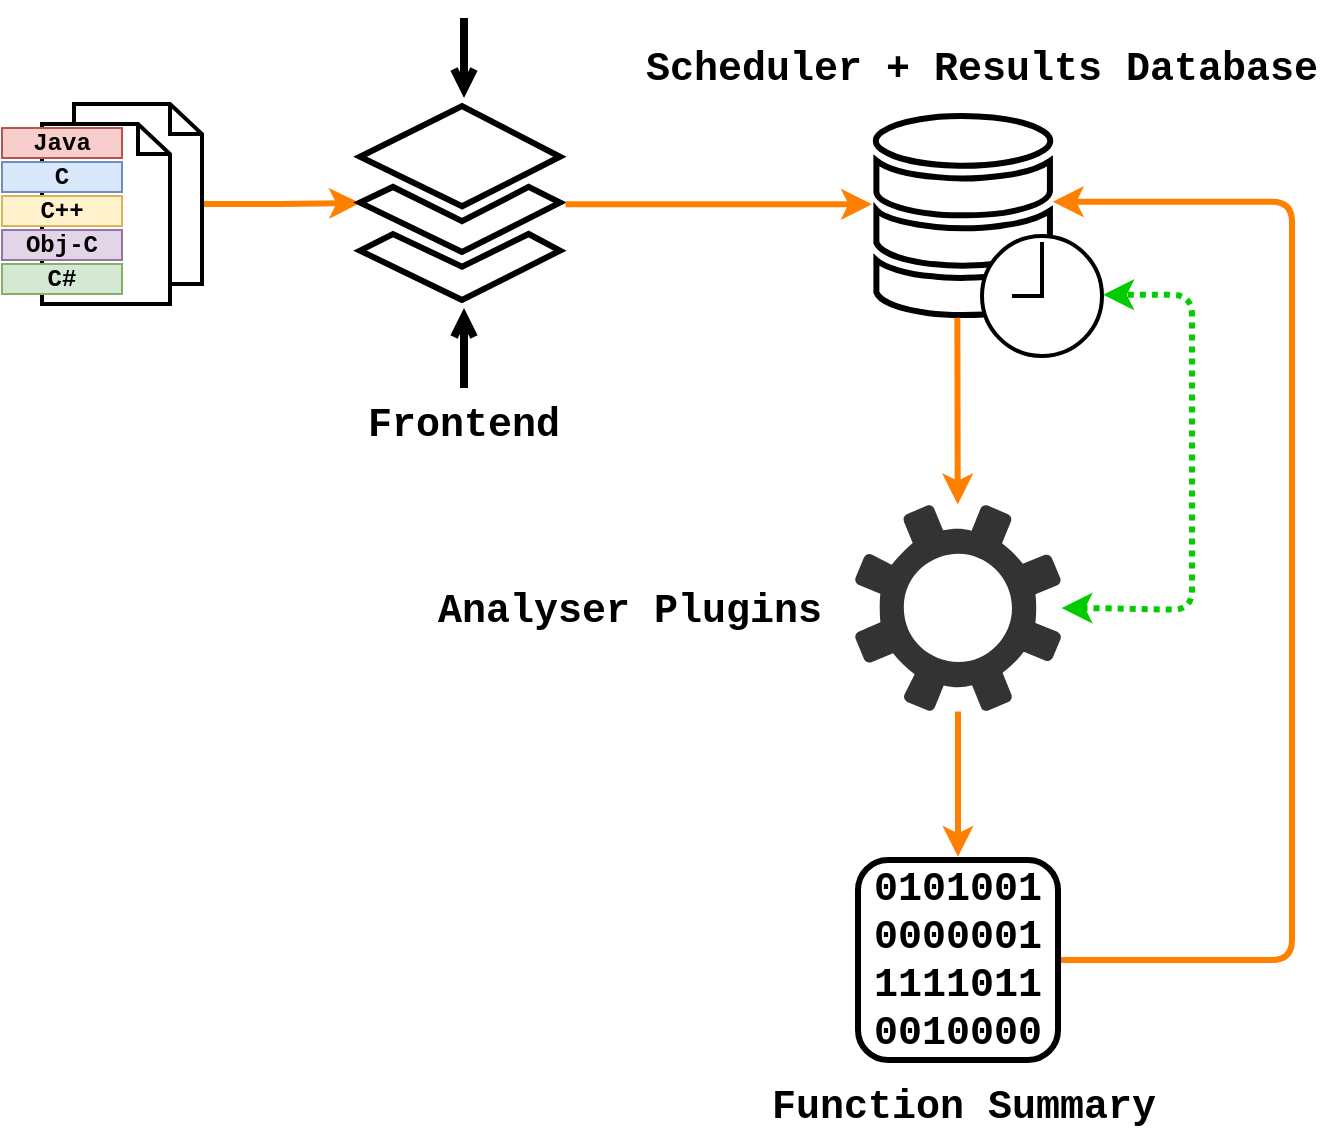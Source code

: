 <mxfile version="14.6.9" type="device"><diagram id="wk7u6ldWrJ3CNekJuvCV" name="Page-1"><mxGraphModel dx="1422" dy="762" grid="1" gridSize="10" guides="1" tooltips="1" connect="1" arrows="1" fold="1" page="1" pageScale="1" pageWidth="1169" pageHeight="827" math="0" shadow="0"><root><mxCell id="0"/><mxCell id="1" parent="0"/><mxCell id="4ySIvt9IZ8w0N5RjG7OX-10" value="" style="edgeStyle=orthogonalEdgeStyle;rounded=0;orthogonalLoop=1;jettySize=auto;html=1;fillColor=#fff2cc;strokeColor=#FF8000;strokeWidth=3;" parent="1" source="4ySIvt9IZ8w0N5RjG7OX-1" target="4ySIvt9IZ8w0N5RjG7OX-8" edge="1"><mxGeometry relative="1" as="geometry"><mxPoint x="330" y="210" as="targetPoint"/></mxGeometry></mxCell><mxCell id="4ySIvt9IZ8w0N5RjG7OX-1" value="" style="html=1;verticalLabelPosition=bottom;align=center;labelBackgroundColor=#ffffff;verticalAlign=top;strokeWidth=2;shadow=0;dashed=0;shape=mxgraph.ios7.icons.documents;" parent="1" vertex="1"><mxGeometry x="245" y="160" width="80" height="100" as="geometry"/></mxCell><mxCell id="4ySIvt9IZ8w0N5RjG7OX-2" value="Java" style="rounded=0;whiteSpace=wrap;html=1;fillColor=#f8cecc;strokeColor=#b85450;fontStyle=1;fontFamily=Courier New;" parent="1" vertex="1"><mxGeometry x="225" y="172" width="60" height="15" as="geometry"/></mxCell><mxCell id="4ySIvt9IZ8w0N5RjG7OX-3" value="C" style="rounded=0;whiteSpace=wrap;html=1;fillColor=#dae8fc;strokeColor=#6c8ebf;fontStyle=1;fontFamily=Courier New;" parent="1" vertex="1"><mxGeometry x="225" y="189" width="60" height="15" as="geometry"/></mxCell><mxCell id="4ySIvt9IZ8w0N5RjG7OX-4" value="C++" style="rounded=0;whiteSpace=wrap;html=1;fillColor=#fff2cc;strokeColor=#d6b656;fontStyle=1;fontFamily=Courier New;" parent="1" vertex="1"><mxGeometry x="225" y="206" width="60" height="15" as="geometry"/></mxCell><mxCell id="4ySIvt9IZ8w0N5RjG7OX-5" value="Obj-C" style="rounded=0;whiteSpace=wrap;html=1;fillColor=#e1d5e7;strokeColor=#9673a6;fontStyle=1;fontFamily=Courier New;" parent="1" vertex="1"><mxGeometry x="225" y="223" width="60" height="15" as="geometry"/></mxCell><mxCell id="4ySIvt9IZ8w0N5RjG7OX-8" value="" style="html=1;aspect=fixed;shadow=0;align=center;verticalAlign=top;shape=mxgraph.gcp2.files;strokeWidth=3;" parent="1" vertex="1"><mxGeometry x="404" y="161" width="100" height="97" as="geometry"/></mxCell><mxCell id="4ySIvt9IZ8w0N5RjG7OX-12" value="" style="endArrow=open;html=1;strokeWidth=4;endFill=0;" parent="1" edge="1"><mxGeometry width="50" height="50" relative="1" as="geometry"><mxPoint x="456" y="117" as="sourcePoint"/><mxPoint x="456" y="157" as="targetPoint"/></mxGeometry></mxCell><mxCell id="4ySIvt9IZ8w0N5RjG7OX-14" value="" style="endArrow=open;html=1;strokeWidth=4;endFill=0;" parent="1" edge="1"><mxGeometry width="50" height="50" relative="1" as="geometry"><mxPoint x="456" y="302" as="sourcePoint"/><mxPoint x="456" y="262" as="targetPoint"/></mxGeometry></mxCell><mxCell id="4ySIvt9IZ8w0N5RjG7OX-15" value="Frontend" style="text;html=1;strokeColor=none;fillColor=none;align=center;verticalAlign=middle;whiteSpace=wrap;rounded=0;fontSize=20;fontFamily=Courier New;fontStyle=1" parent="1" vertex="1"><mxGeometry x="396" y="310" width="120" height="20" as="geometry"/></mxCell><mxCell id="4ySIvt9IZ8w0N5RjG7OX-16" value="" style="html=1;aspect=fixed;shadow=0;align=center;verticalAlign=top;shape=mxgraph.gcp2.cloud_monitoring;fontFamily=Courier New;fontSize=20;strokeWidth=3;" parent="1" vertex="1"><mxGeometry x="661" y="166" width="90" height="100" as="geometry"/></mxCell><mxCell id="4ySIvt9IZ8w0N5RjG7OX-18" value="" style="html=1;verticalLabelPosition=bottom;align=center;labelBackgroundColor=#ffffff;verticalAlign=top;strokeWidth=2;shadow=0;dashed=0;shape=mxgraph.ios7.icons.clock;fontFamily=Courier New;fontSize=20;" parent="1" vertex="1"><mxGeometry x="715" y="226" width="60" height="60" as="geometry"/></mxCell><mxCell id="4ySIvt9IZ8w0N5RjG7OX-19" value="" style="endArrow=classic;html=1;strokeColor=#FF8000;strokeWidth=3;fontFamily=Courier New;fontSize=20;exitX=1.028;exitY=0.506;exitDx=0;exitDy=0;exitPerimeter=0;entryX=-0.011;entryY=0.441;entryDx=0;entryDy=0;entryPerimeter=0;" parent="1" source="4ySIvt9IZ8w0N5RjG7OX-8" target="4ySIvt9IZ8w0N5RjG7OX-16" edge="1"><mxGeometry width="50" height="50" relative="1" as="geometry"><mxPoint x="240" y="400" as="sourcePoint"/><mxPoint x="290" y="350" as="targetPoint"/></mxGeometry></mxCell><mxCell id="4ySIvt9IZ8w0N5RjG7OX-20" value="Scheduler + Results Database" style="text;html=1;strokeColor=none;fillColor=none;align=center;verticalAlign=middle;whiteSpace=wrap;rounded=0;fontSize=20;fontFamily=Courier New;fontStyle=1" parent="1" vertex="1"><mxGeometry x="537" y="132" width="356" height="20" as="geometry"/></mxCell><mxCell id="4ySIvt9IZ8w0N5RjG7OX-25" style="edgeStyle=orthogonalEdgeStyle;rounded=1;orthogonalLoop=1;jettySize=auto;html=1;entryX=1.01;entryY=0.49;entryDx=0;entryDy=0;entryPerimeter=0;endArrow=classic;endFill=1;strokeColor=#00CC00;strokeWidth=3;fontFamily=Courier New;fontSize=20;startArrow=classic;startFill=1;dashed=1;dashPattern=1 1;" parent="1" source="ANyekaIjCh8uU1o0s1mK-1" target="4ySIvt9IZ8w0N5RjG7OX-18" edge="1"><mxGeometry relative="1" as="geometry"><Array as="points"><mxPoint x="770" y="412"/><mxPoint x="820" y="413"/><mxPoint x="820" y="255"/></Array><mxPoint x="763.0" y="412" as="sourcePoint"/></mxGeometry></mxCell><mxCell id="4ySIvt9IZ8w0N5RjG7OX-28" style="rounded=1;orthogonalLoop=1;jettySize=auto;html=1;entryX=0.5;entryY=-0.016;entryDx=0;entryDy=0;startArrow=none;startFill=0;endArrow=classic;endFill=1;strokeColor=#FF8000;strokeWidth=3;fontFamily=Courier New;fontSize=20;entryPerimeter=0;" parent="1" source="ANyekaIjCh8uU1o0s1mK-1" target="4ySIvt9IZ8w0N5RjG7OX-27" edge="1"><mxGeometry relative="1" as="geometry"><mxPoint x="703.0" y="472" as="sourcePoint"/></mxGeometry></mxCell><mxCell id="4ySIvt9IZ8w0N5RjG7OX-22" value="" style="endArrow=classic;html=1;strokeColor=#FF8000;strokeWidth=3;fontFamily=Courier New;fontSize=20;exitX=0.463;exitY=1.009;exitDx=0;exitDy=0;exitPerimeter=0;endFill=1;" parent="1" source="4ySIvt9IZ8w0N5RjG7OX-16" target="ANyekaIjCh8uU1o0s1mK-1" edge="1"><mxGeometry width="50" height="50" relative="1" as="geometry"><mxPoint x="150" y="540" as="sourcePoint"/><mxPoint x="703.0" y="352" as="targetPoint"/></mxGeometry></mxCell><mxCell id="4ySIvt9IZ8w0N5RjG7OX-23" value="Analyser Plugins" style="text;html=1;strokeColor=none;fillColor=none;align=center;verticalAlign=middle;whiteSpace=wrap;rounded=0;fontSize=20;fontFamily=Courier New;fontStyle=1" parent="1" vertex="1"><mxGeometry x="436" y="402.5" width="206" height="20" as="geometry"/></mxCell><mxCell id="4ySIvt9IZ8w0N5RjG7OX-30" style="edgeStyle=orthogonalEdgeStyle;rounded=1;orthogonalLoop=1;jettySize=auto;html=1;exitX=1;exitY=0.5;exitDx=0;exitDy=0;entryX=0.993;entryY=0.429;entryDx=0;entryDy=0;entryPerimeter=0;startArrow=none;startFill=0;endArrow=classic;endFill=1;strokeColor=#FF8000;strokeWidth=3;fontFamily=Courier New;fontSize=20;" parent="1" source="4ySIvt9IZ8w0N5RjG7OX-27" target="4ySIvt9IZ8w0N5RjG7OX-16" edge="1"><mxGeometry relative="1" as="geometry"><Array as="points"><mxPoint x="870" y="588"/><mxPoint x="870" y="209"/></Array></mxGeometry></mxCell><mxCell id="4ySIvt9IZ8w0N5RjG7OX-27" value="0101001&lt;br&gt;0000001&lt;br&gt;1111011&lt;br&gt;0010000&lt;br&gt;" style="rounded=1;whiteSpace=wrap;html=1;strokeWidth=3;fontFamily=Courier New;fontSize=20;fontStyle=1" parent="1" vertex="1"><mxGeometry x="653" y="538" width="100" height="100" as="geometry"/></mxCell><mxCell id="4ySIvt9IZ8w0N5RjG7OX-29" value="Function Summary" style="text;html=1;strokeColor=none;fillColor=none;align=center;verticalAlign=middle;whiteSpace=wrap;rounded=0;fontSize=20;fontFamily=Courier New;fontStyle=1" parent="1" vertex="1"><mxGeometry x="603" y="651" width="206" height="20" as="geometry"/></mxCell><mxCell id="ANyekaIjCh8uU1o0s1mK-1" value="" style="pointerEvents=1;shadow=0;dashed=0;html=1;strokeColor=none;labelPosition=center;verticalLabelPosition=bottom;verticalAlign=top;outlineConnect=0;align=center;shape=mxgraph.office.concepts.settings;aspect=fixed;fillColor=#333333;" vertex="1" parent="1"><mxGeometry x="651.25" y="360.25" width="103.5" height="103.5" as="geometry"/></mxCell><mxCell id="ANyekaIjCh8uU1o0s1mK-2" value="C#" style="rounded=0;whiteSpace=wrap;html=1;fillColor=#d5e8d4;strokeColor=#82b366;fontStyle=1;fontFamily=Courier New;" vertex="1" parent="1"><mxGeometry x="225" y="240" width="60" height="15" as="geometry"/></mxCell></root></mxGraphModel></diagram></mxfile>